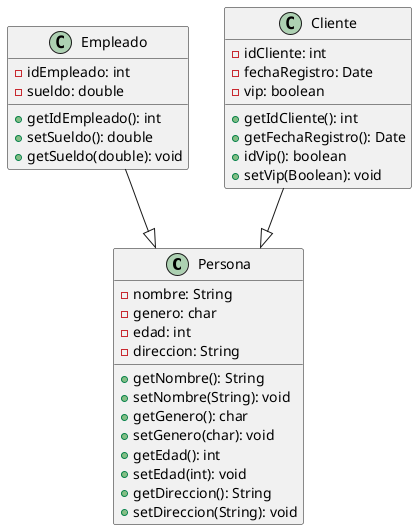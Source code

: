 
@startuml
class Persona {
    - nombre: String
    - genero: char
    - edad: int
    - direccion: String
    + getNombre(): String
    + setNombre(String): void
    + getGenero(): char
    + setGenero(char): void
    + getEdad(): int
    + setEdad(int): void
    + getDireccion(): String
    + setDireccion(String): void
}

class Empleado {
    - idEmpleado: int
    - sueldo: double
    + getIdEmpleado(): int
    + setSueldo(): double
    + getSueldo(double): void
}

class Cliente {
    - idCliente: int
    - fechaRegistro: Date
    - vip: boolean
    + getIdCliente(): int
    + getFechaRegistro(): Date
    + idVip(): boolean
    + setVip(Boolean): void

}

Empleado --|> Persona
Cliente --|> Persona

@enduml

